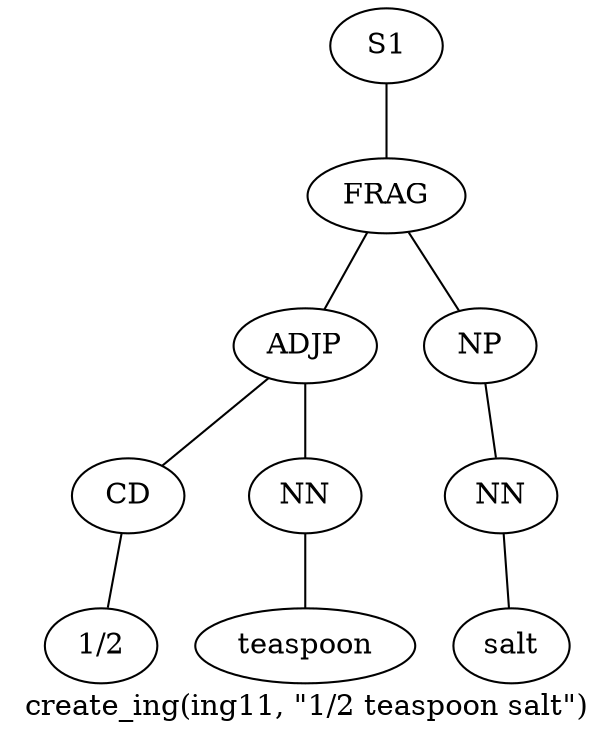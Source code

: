graph SyntaxGraph {
	label = "create_ing(ing11, \"1/2 teaspoon salt\")";
	Node0 [label="S1"];
	Node1 [label="FRAG"];
	Node2 [label="ADJP"];
	Node3 [label="CD"];
	Node4 [label="1/2"];
	Node5 [label="NN"];
	Node6 [label="teaspoon"];
	Node7 [label="NP"];
	Node8 [label="NN"];
	Node9 [label="salt"];

	Node0 -- Node1;
	Node1 -- Node2;
	Node1 -- Node7;
	Node2 -- Node3;
	Node2 -- Node5;
	Node3 -- Node4;
	Node5 -- Node6;
	Node7 -- Node8;
	Node8 -- Node9;
}